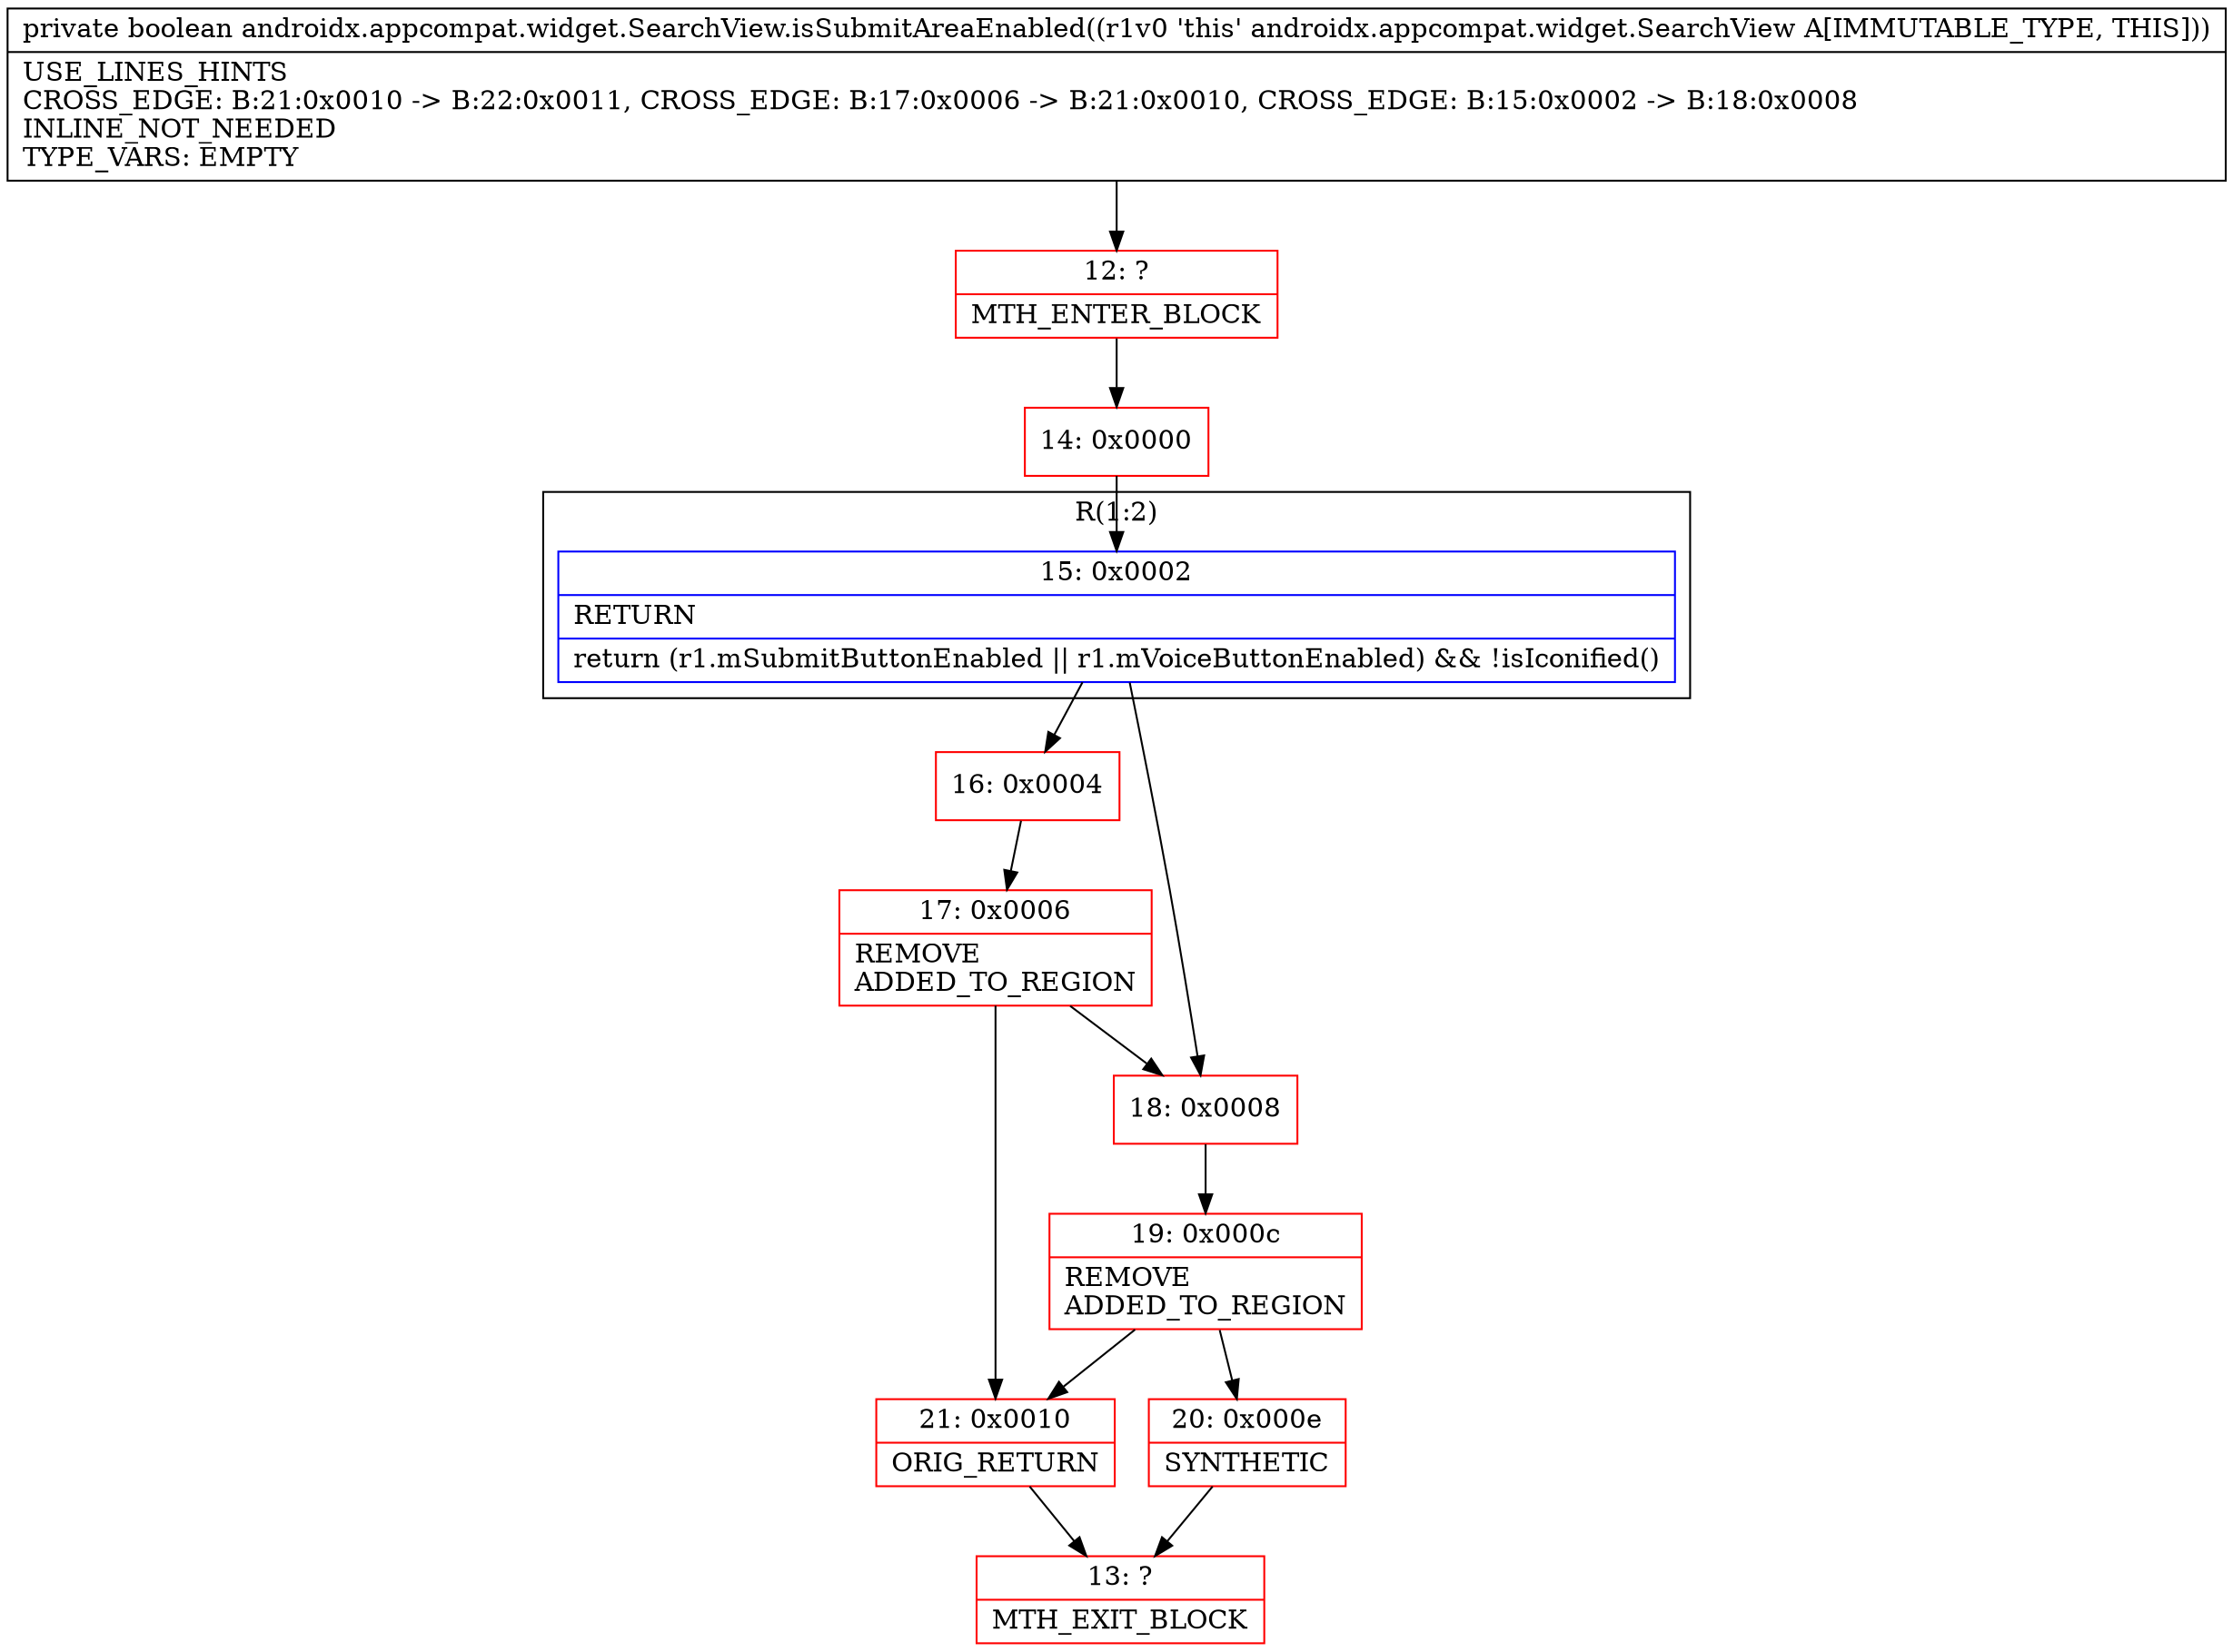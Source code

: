 digraph "CFG forandroidx.appcompat.widget.SearchView.isSubmitAreaEnabled()Z" {
subgraph cluster_Region_2034047807 {
label = "R(1:2)";
node [shape=record,color=blue];
Node_15 [shape=record,label="{15\:\ 0x0002|RETURN\l|return (r1.mSubmitButtonEnabled \|\| r1.mVoiceButtonEnabled) && !isIconified()\l}"];
}
Node_12 [shape=record,color=red,label="{12\:\ ?|MTH_ENTER_BLOCK\l}"];
Node_14 [shape=record,color=red,label="{14\:\ 0x0000}"];
Node_16 [shape=record,color=red,label="{16\:\ 0x0004}"];
Node_17 [shape=record,color=red,label="{17\:\ 0x0006|REMOVE\lADDED_TO_REGION\l}"];
Node_21 [shape=record,color=red,label="{21\:\ 0x0010|ORIG_RETURN\l}"];
Node_13 [shape=record,color=red,label="{13\:\ ?|MTH_EXIT_BLOCK\l}"];
Node_18 [shape=record,color=red,label="{18\:\ 0x0008}"];
Node_19 [shape=record,color=red,label="{19\:\ 0x000c|REMOVE\lADDED_TO_REGION\l}"];
Node_20 [shape=record,color=red,label="{20\:\ 0x000e|SYNTHETIC\l}"];
MethodNode[shape=record,label="{private boolean androidx.appcompat.widget.SearchView.isSubmitAreaEnabled((r1v0 'this' androidx.appcompat.widget.SearchView A[IMMUTABLE_TYPE, THIS]))  | USE_LINES_HINTS\lCROSS_EDGE: B:21:0x0010 \-\> B:22:0x0011, CROSS_EDGE: B:17:0x0006 \-\> B:21:0x0010, CROSS_EDGE: B:15:0x0002 \-\> B:18:0x0008\lINLINE_NOT_NEEDED\lTYPE_VARS: EMPTY\l}"];
MethodNode -> Node_12;Node_15 -> Node_16;
Node_15 -> Node_18;
Node_12 -> Node_14;
Node_14 -> Node_15;
Node_16 -> Node_17;
Node_17 -> Node_18;
Node_17 -> Node_21;
Node_21 -> Node_13;
Node_18 -> Node_19;
Node_19 -> Node_20;
Node_19 -> Node_21;
Node_20 -> Node_13;
}

